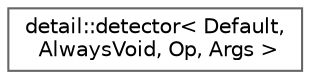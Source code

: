 digraph "Graphical Class Hierarchy"
{
 // INTERACTIVE_SVG=YES
 // LATEX_PDF_SIZE
  bgcolor="transparent";
  edge [fontname=Helvetica,fontsize=10,labelfontname=Helvetica,labelfontsize=10];
  node [fontname=Helvetica,fontsize=10,shape=box,height=0.2,width=0.4];
  rankdir="LR";
  Node0 [id="Node000000",label="detail::detector\< Default,\l AlwaysVoid, Op, Args \>",height=0.2,width=0.4,color="grey40", fillcolor="white", style="filled",URL="$structdetail_1_1detector.html",tooltip=" "];
}

